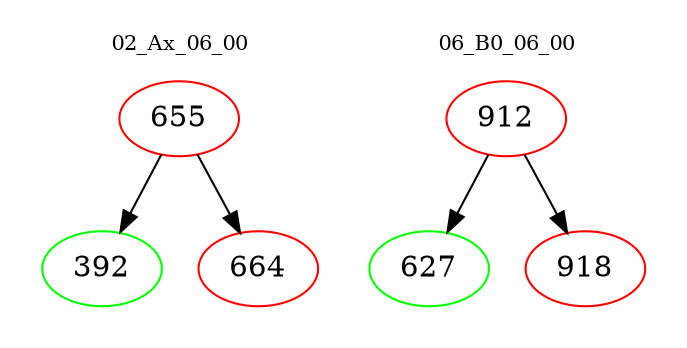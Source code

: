 digraph{
subgraph cluster_0 {
color = white
label = "02_Ax_06_00";
fontsize=10;
T0_655 [label="655", color="red"]
T0_655 -> T0_392 [color="black"]
T0_392 [label="392", color="green"]
T0_655 -> T0_664 [color="black"]
T0_664 [label="664", color="red"]
}
subgraph cluster_1 {
color = white
label = "06_B0_06_00";
fontsize=10;
T1_912 [label="912", color="red"]
T1_912 -> T1_627 [color="black"]
T1_627 [label="627", color="green"]
T1_912 -> T1_918 [color="black"]
T1_918 [label="918", color="red"]
}
}
